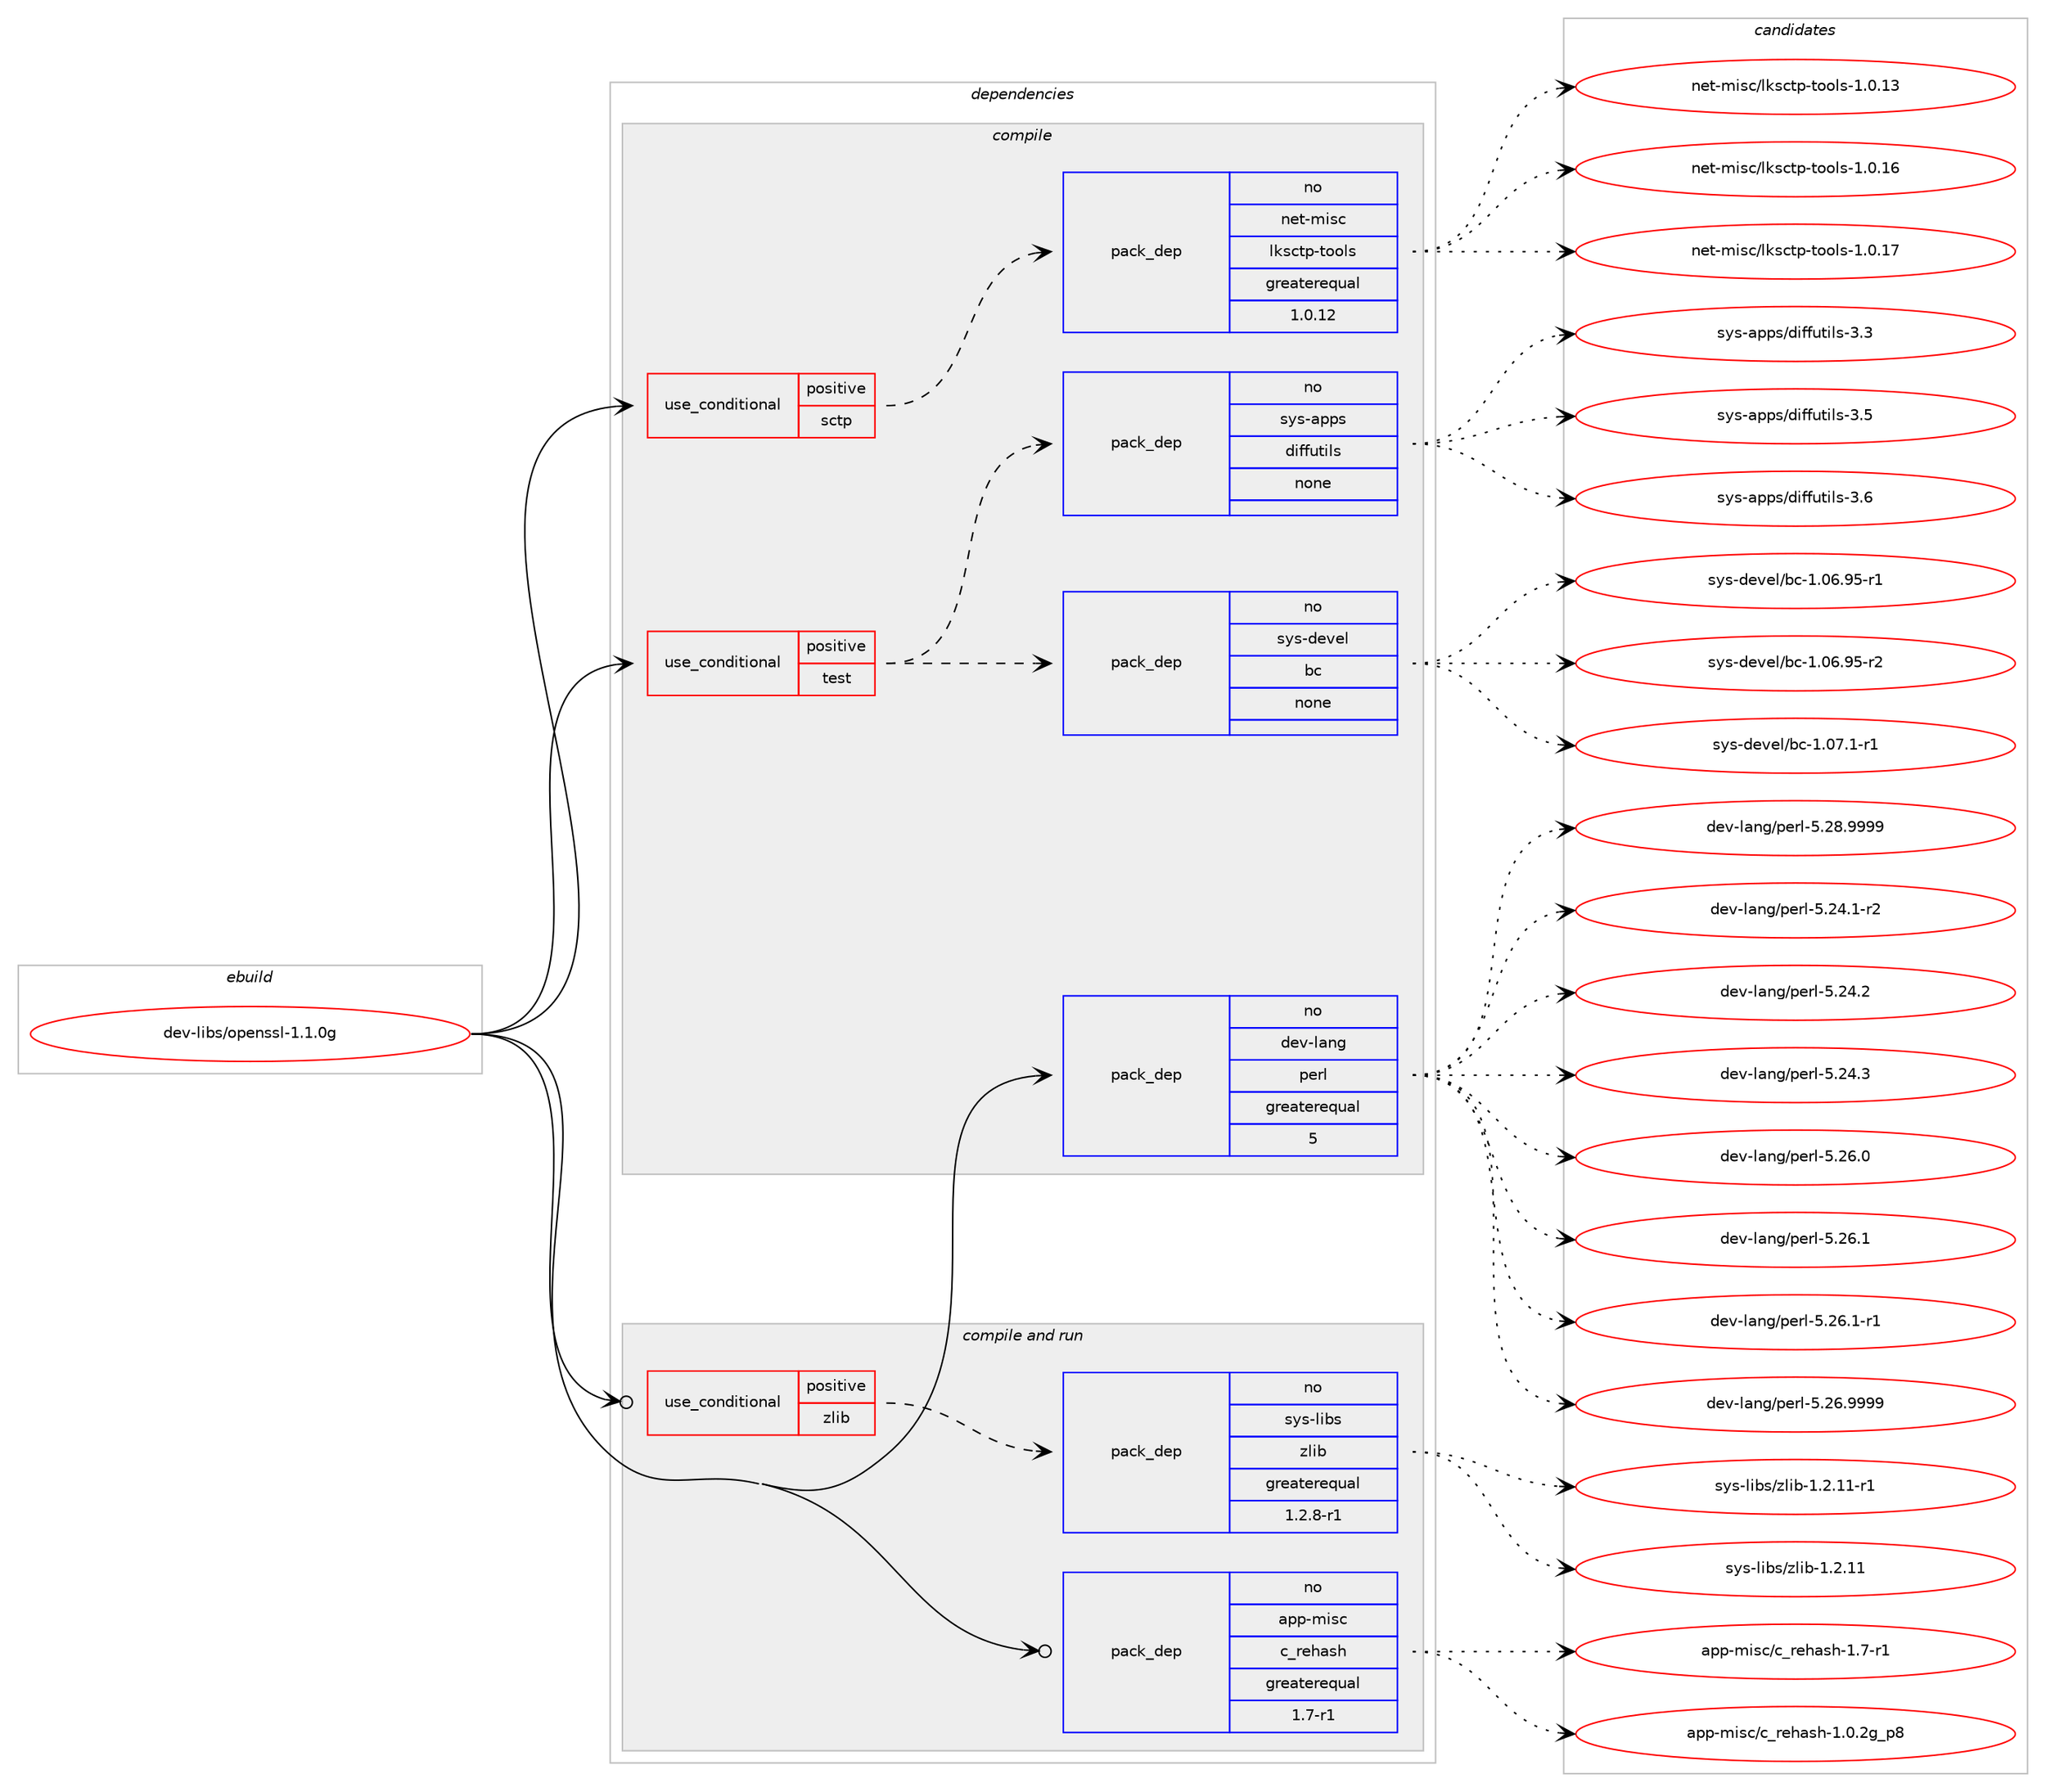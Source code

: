 digraph prolog {

# *************
# Graph options
# *************

newrank=true;
concentrate=true;
compound=true;
graph [rankdir=LR,fontname=Helvetica,fontsize=10,ranksep=1.5];#, ranksep=2.5, nodesep=0.2];
edge  [arrowhead=vee];
node  [fontname=Helvetica,fontsize=10];

# **********
# The ebuild
# **********

subgraph cluster_leftcol {
color=gray;
rank=same;
label=<<i>ebuild</i>>;
id [label="dev-libs/openssl-1.1.0g", color=red, width=4, href="../dev-libs/openssl-1.1.0g.svg"];
}

# ****************
# The dependencies
# ****************

subgraph cluster_midcol {
color=gray;
label=<<i>dependencies</i>>;
subgraph cluster_compile {
fillcolor="#eeeeee";
style=filled;
label=<<i>compile</i>>;
subgraph cond25638 {
dependency118558 [label=<<TABLE BORDER="0" CELLBORDER="1" CELLSPACING="0" CELLPADDING="4"><TR><TD ROWSPAN="3" CELLPADDING="10">use_conditional</TD></TR><TR><TD>positive</TD></TR><TR><TD>sctp</TD></TR></TABLE>>, shape=none, color=red];
subgraph pack89370 {
dependency118559 [label=<<TABLE BORDER="0" CELLBORDER="1" CELLSPACING="0" CELLPADDING="4" WIDTH="220"><TR><TD ROWSPAN="6" CELLPADDING="30">pack_dep</TD></TR><TR><TD WIDTH="110">no</TD></TR><TR><TD>net-misc</TD></TR><TR><TD>lksctp-tools</TD></TR><TR><TD>greaterequal</TD></TR><TR><TD>1.0.12</TD></TR></TABLE>>, shape=none, color=blue];
}
dependency118558:e -> dependency118559:w [weight=20,style="dashed",arrowhead="vee"];
}
id:e -> dependency118558:w [weight=20,style="solid",arrowhead="vee"];
subgraph cond25639 {
dependency118560 [label=<<TABLE BORDER="0" CELLBORDER="1" CELLSPACING="0" CELLPADDING="4"><TR><TD ROWSPAN="3" CELLPADDING="10">use_conditional</TD></TR><TR><TD>positive</TD></TR><TR><TD>test</TD></TR></TABLE>>, shape=none, color=red];
subgraph pack89371 {
dependency118561 [label=<<TABLE BORDER="0" CELLBORDER="1" CELLSPACING="0" CELLPADDING="4" WIDTH="220"><TR><TD ROWSPAN="6" CELLPADDING="30">pack_dep</TD></TR><TR><TD WIDTH="110">no</TD></TR><TR><TD>sys-apps</TD></TR><TR><TD>diffutils</TD></TR><TR><TD>none</TD></TR><TR><TD></TD></TR></TABLE>>, shape=none, color=blue];
}
dependency118560:e -> dependency118561:w [weight=20,style="dashed",arrowhead="vee"];
subgraph pack89372 {
dependency118562 [label=<<TABLE BORDER="0" CELLBORDER="1" CELLSPACING="0" CELLPADDING="4" WIDTH="220"><TR><TD ROWSPAN="6" CELLPADDING="30">pack_dep</TD></TR><TR><TD WIDTH="110">no</TD></TR><TR><TD>sys-devel</TD></TR><TR><TD>bc</TD></TR><TR><TD>none</TD></TR><TR><TD></TD></TR></TABLE>>, shape=none, color=blue];
}
dependency118560:e -> dependency118562:w [weight=20,style="dashed",arrowhead="vee"];
}
id:e -> dependency118560:w [weight=20,style="solid",arrowhead="vee"];
subgraph pack89373 {
dependency118563 [label=<<TABLE BORDER="0" CELLBORDER="1" CELLSPACING="0" CELLPADDING="4" WIDTH="220"><TR><TD ROWSPAN="6" CELLPADDING="30">pack_dep</TD></TR><TR><TD WIDTH="110">no</TD></TR><TR><TD>dev-lang</TD></TR><TR><TD>perl</TD></TR><TR><TD>greaterequal</TD></TR><TR><TD>5</TD></TR></TABLE>>, shape=none, color=blue];
}
id:e -> dependency118563:w [weight=20,style="solid",arrowhead="vee"];
}
subgraph cluster_compileandrun {
fillcolor="#eeeeee";
style=filled;
label=<<i>compile and run</i>>;
subgraph cond25640 {
dependency118564 [label=<<TABLE BORDER="0" CELLBORDER="1" CELLSPACING="0" CELLPADDING="4"><TR><TD ROWSPAN="3" CELLPADDING="10">use_conditional</TD></TR><TR><TD>positive</TD></TR><TR><TD>zlib</TD></TR></TABLE>>, shape=none, color=red];
subgraph pack89374 {
dependency118565 [label=<<TABLE BORDER="0" CELLBORDER="1" CELLSPACING="0" CELLPADDING="4" WIDTH="220"><TR><TD ROWSPAN="6" CELLPADDING="30">pack_dep</TD></TR><TR><TD WIDTH="110">no</TD></TR><TR><TD>sys-libs</TD></TR><TR><TD>zlib</TD></TR><TR><TD>greaterequal</TD></TR><TR><TD>1.2.8-r1</TD></TR></TABLE>>, shape=none, color=blue];
}
dependency118564:e -> dependency118565:w [weight=20,style="dashed",arrowhead="vee"];
}
id:e -> dependency118564:w [weight=20,style="solid",arrowhead="odotvee"];
subgraph pack89375 {
dependency118566 [label=<<TABLE BORDER="0" CELLBORDER="1" CELLSPACING="0" CELLPADDING="4" WIDTH="220"><TR><TD ROWSPAN="6" CELLPADDING="30">pack_dep</TD></TR><TR><TD WIDTH="110">no</TD></TR><TR><TD>app-misc</TD></TR><TR><TD>c_rehash</TD></TR><TR><TD>greaterequal</TD></TR><TR><TD>1.7-r1</TD></TR></TABLE>>, shape=none, color=blue];
}
id:e -> dependency118566:w [weight=20,style="solid",arrowhead="odotvee"];
}
subgraph cluster_run {
fillcolor="#eeeeee";
style=filled;
label=<<i>run</i>>;
}
}

# **************
# The candidates
# **************

subgraph cluster_choices {
rank=same;
color=gray;
label=<<i>candidates</i>>;

subgraph choice89370 {
color=black;
nodesep=1;
choice110101116451091051159947108107115991161124511611111110811545494648464951 [label="net-misc/lksctp-tools-1.0.13", color=red, width=4,href="../net-misc/lksctp-tools-1.0.13.svg"];
choice110101116451091051159947108107115991161124511611111110811545494648464954 [label="net-misc/lksctp-tools-1.0.16", color=red, width=4,href="../net-misc/lksctp-tools-1.0.16.svg"];
choice110101116451091051159947108107115991161124511611111110811545494648464955 [label="net-misc/lksctp-tools-1.0.17", color=red, width=4,href="../net-misc/lksctp-tools-1.0.17.svg"];
dependency118559:e -> choice110101116451091051159947108107115991161124511611111110811545494648464951:w [style=dotted,weight="100"];
dependency118559:e -> choice110101116451091051159947108107115991161124511611111110811545494648464954:w [style=dotted,weight="100"];
dependency118559:e -> choice110101116451091051159947108107115991161124511611111110811545494648464955:w [style=dotted,weight="100"];
}
subgraph choice89371 {
color=black;
nodesep=1;
choice11512111545971121121154710010510210211711610510811545514651 [label="sys-apps/diffutils-3.3", color=red, width=4,href="../sys-apps/diffutils-3.3.svg"];
choice11512111545971121121154710010510210211711610510811545514653 [label="sys-apps/diffutils-3.5", color=red, width=4,href="../sys-apps/diffutils-3.5.svg"];
choice11512111545971121121154710010510210211711610510811545514654 [label="sys-apps/diffutils-3.6", color=red, width=4,href="../sys-apps/diffutils-3.6.svg"];
dependency118561:e -> choice11512111545971121121154710010510210211711610510811545514651:w [style=dotted,weight="100"];
dependency118561:e -> choice11512111545971121121154710010510210211711610510811545514653:w [style=dotted,weight="100"];
dependency118561:e -> choice11512111545971121121154710010510210211711610510811545514654:w [style=dotted,weight="100"];
}
subgraph choice89372 {
color=black;
nodesep=1;
choice1151211154510010111810110847989945494648544657534511449 [label="sys-devel/bc-1.06.95-r1", color=red, width=4,href="../sys-devel/bc-1.06.95-r1.svg"];
choice1151211154510010111810110847989945494648544657534511450 [label="sys-devel/bc-1.06.95-r2", color=red, width=4,href="../sys-devel/bc-1.06.95-r2.svg"];
choice11512111545100101118101108479899454946485546494511449 [label="sys-devel/bc-1.07.1-r1", color=red, width=4,href="../sys-devel/bc-1.07.1-r1.svg"];
dependency118562:e -> choice1151211154510010111810110847989945494648544657534511449:w [style=dotted,weight="100"];
dependency118562:e -> choice1151211154510010111810110847989945494648544657534511450:w [style=dotted,weight="100"];
dependency118562:e -> choice11512111545100101118101108479899454946485546494511449:w [style=dotted,weight="100"];
}
subgraph choice89373 {
color=black;
nodesep=1;
choice100101118451089711010347112101114108455346505246494511450 [label="dev-lang/perl-5.24.1-r2", color=red, width=4,href="../dev-lang/perl-5.24.1-r2.svg"];
choice10010111845108971101034711210111410845534650524650 [label="dev-lang/perl-5.24.2", color=red, width=4,href="../dev-lang/perl-5.24.2.svg"];
choice10010111845108971101034711210111410845534650524651 [label="dev-lang/perl-5.24.3", color=red, width=4,href="../dev-lang/perl-5.24.3.svg"];
choice10010111845108971101034711210111410845534650544648 [label="dev-lang/perl-5.26.0", color=red, width=4,href="../dev-lang/perl-5.26.0.svg"];
choice10010111845108971101034711210111410845534650544649 [label="dev-lang/perl-5.26.1", color=red, width=4,href="../dev-lang/perl-5.26.1.svg"];
choice100101118451089711010347112101114108455346505446494511449 [label="dev-lang/perl-5.26.1-r1", color=red, width=4,href="../dev-lang/perl-5.26.1-r1.svg"];
choice10010111845108971101034711210111410845534650544657575757 [label="dev-lang/perl-5.26.9999", color=red, width=4,href="../dev-lang/perl-5.26.9999.svg"];
choice10010111845108971101034711210111410845534650564657575757 [label="dev-lang/perl-5.28.9999", color=red, width=4,href="../dev-lang/perl-5.28.9999.svg"];
dependency118563:e -> choice100101118451089711010347112101114108455346505246494511450:w [style=dotted,weight="100"];
dependency118563:e -> choice10010111845108971101034711210111410845534650524650:w [style=dotted,weight="100"];
dependency118563:e -> choice10010111845108971101034711210111410845534650524651:w [style=dotted,weight="100"];
dependency118563:e -> choice10010111845108971101034711210111410845534650544648:w [style=dotted,weight="100"];
dependency118563:e -> choice10010111845108971101034711210111410845534650544649:w [style=dotted,weight="100"];
dependency118563:e -> choice100101118451089711010347112101114108455346505446494511449:w [style=dotted,weight="100"];
dependency118563:e -> choice10010111845108971101034711210111410845534650544657575757:w [style=dotted,weight="100"];
dependency118563:e -> choice10010111845108971101034711210111410845534650564657575757:w [style=dotted,weight="100"];
}
subgraph choice89374 {
color=black;
nodesep=1;
choice1151211154510810598115471221081059845494650464949 [label="sys-libs/zlib-1.2.11", color=red, width=4,href="../sys-libs/zlib-1.2.11.svg"];
choice11512111545108105981154712210810598454946504649494511449 [label="sys-libs/zlib-1.2.11-r1", color=red, width=4,href="../sys-libs/zlib-1.2.11-r1.svg"];
dependency118565:e -> choice1151211154510810598115471221081059845494650464949:w [style=dotted,weight="100"];
dependency118565:e -> choice11512111545108105981154712210810598454946504649494511449:w [style=dotted,weight="100"];
}
subgraph choice89375 {
color=black;
nodesep=1;
choice971121124510910511599479995114101104971151044549464846501039511256 [label="app-misc/c_rehash-1.0.2g_p8", color=red, width=4,href="../app-misc/c_rehash-1.0.2g_p8.svg"];
choice97112112451091051159947999511410110497115104454946554511449 [label="app-misc/c_rehash-1.7-r1", color=red, width=4,href="../app-misc/c_rehash-1.7-r1.svg"];
dependency118566:e -> choice971121124510910511599479995114101104971151044549464846501039511256:w [style=dotted,weight="100"];
dependency118566:e -> choice97112112451091051159947999511410110497115104454946554511449:w [style=dotted,weight="100"];
}
}

}
